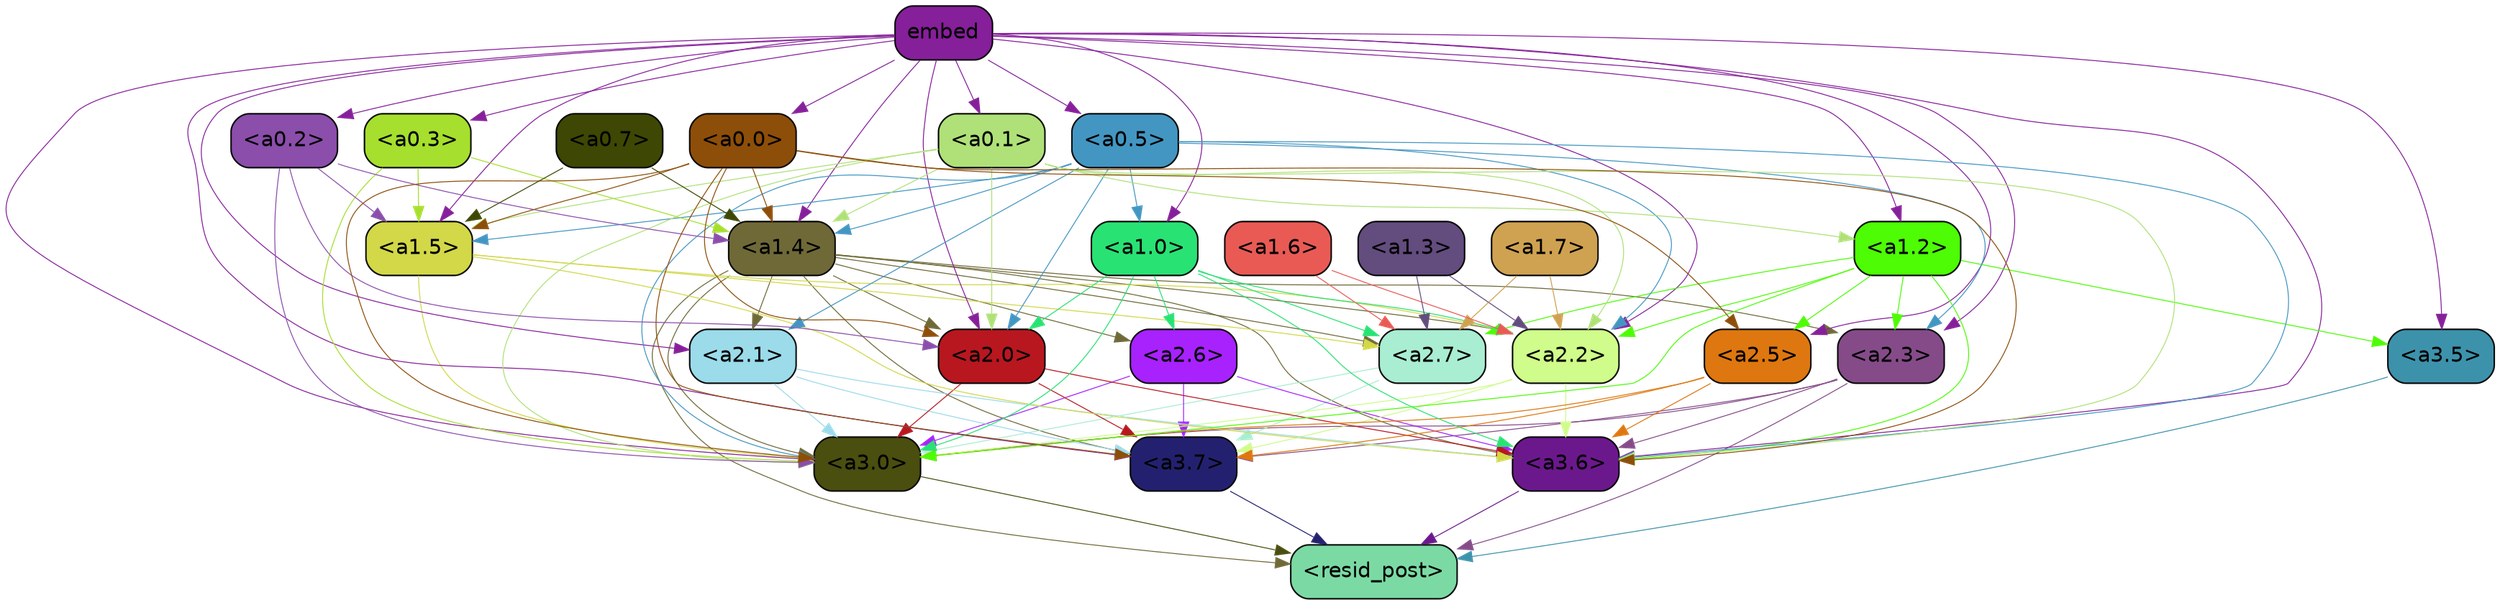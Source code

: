 strict digraph "" {
	graph [bgcolor=transparent,
		layout=dot,
		overlap=false,
		splines=true
	];
	"<a3.7>"	[color=black,
		fillcolor="#23216f",
		fontname=Helvetica,
		shape=box,
		style="filled, rounded"];
	"<resid_post>"	[color=black,
		fillcolor="#7bdaa3",
		fontname=Helvetica,
		shape=box,
		style="filled, rounded"];
	"<a3.7>" -> "<resid_post>"	[color="#23216f",
		penwidth=0.6];
	"<a3.6>"	[color=black,
		fillcolor="#6c188d",
		fontname=Helvetica,
		shape=box,
		style="filled, rounded"];
	"<a3.6>" -> "<resid_post>"	[color="#6c188d",
		penwidth=0.6];
	"<a3.5>"	[color=black,
		fillcolor="#3d92ab",
		fontname=Helvetica,
		shape=box,
		style="filled, rounded"];
	"<a3.5>" -> "<resid_post>"	[color="#3d92ab",
		penwidth=0.6];
	"<a3.0>"	[color=black,
		fillcolor="#4a4e0f",
		fontname=Helvetica,
		shape=box,
		style="filled, rounded"];
	"<a3.0>" -> "<resid_post>"	[color="#4a4e0f",
		penwidth=0.6];
	"<a2.3>"	[color=black,
		fillcolor="#854b89",
		fontname=Helvetica,
		shape=box,
		style="filled, rounded"];
	"<a2.3>" -> "<a3.7>"	[color="#854b89",
		penwidth=0.6];
	"<a2.3>" -> "<resid_post>"	[color="#854b89",
		penwidth=0.6];
	"<a2.3>" -> "<a3.6>"	[color="#854b89",
		penwidth=0.6];
	"<a2.3>" -> "<a3.0>"	[color="#854b89",
		penwidth=0.6];
	"<a1.4>"	[color=black,
		fillcolor="#6e6937",
		fontname=Helvetica,
		shape=box,
		style="filled, rounded"];
	"<a1.4>" -> "<a3.7>"	[color="#6e6937",
		penwidth=0.6];
	"<a1.4>" -> "<resid_post>"	[color="#6e6937",
		penwidth=0.6];
	"<a1.4>" -> "<a3.6>"	[color="#6e6937",
		penwidth=0.6];
	"<a1.4>" -> "<a3.0>"	[color="#6e6937",
		penwidth=0.6];
	"<a1.4>" -> "<a2.3>"	[color="#6e6937",
		penwidth=0.6];
	"<a2.7>"	[color=black,
		fillcolor="#a9edd2",
		fontname=Helvetica,
		shape=box,
		style="filled, rounded"];
	"<a1.4>" -> "<a2.7>"	[color="#6e6937",
		penwidth=0.6];
	"<a2.6>"	[color=black,
		fillcolor="#a722fd",
		fontname=Helvetica,
		shape=box,
		style="filled, rounded"];
	"<a1.4>" -> "<a2.6>"	[color="#6e6937",
		penwidth=0.6];
	"<a2.2>"	[color=black,
		fillcolor="#cffc8a",
		fontname=Helvetica,
		shape=box,
		style="filled, rounded"];
	"<a1.4>" -> "<a2.2>"	[color="#6e6937",
		penwidth=0.6];
	"<a2.1>"	[color=black,
		fillcolor="#9bdbea",
		fontname=Helvetica,
		shape=box,
		style="filled, rounded"];
	"<a1.4>" -> "<a2.1>"	[color="#6e6937",
		penwidth=0.6];
	"<a2.0>"	[color=black,
		fillcolor="#b8171f",
		fontname=Helvetica,
		shape=box,
		style="filled, rounded"];
	"<a1.4>" -> "<a2.0>"	[color="#6e6937",
		penwidth=0.6];
	"<a2.7>" -> "<a3.7>"	[color="#a9edd2",
		penwidth=0.6];
	"<a2.7>" -> "<a3.0>"	[color="#a9edd2",
		penwidth=0.6];
	"<a2.6>" -> "<a3.7>"	[color="#a722fd",
		penwidth=0.6];
	"<a2.6>" -> "<a3.6>"	[color="#a722fd",
		penwidth=0.6];
	"<a2.6>" -> "<a3.0>"	[color="#a722fd",
		penwidth=0.6];
	"<a2.5>"	[color=black,
		fillcolor="#de770f",
		fontname=Helvetica,
		shape=box,
		style="filled, rounded"];
	"<a2.5>" -> "<a3.7>"	[color="#de770f",
		penwidth=0.6];
	"<a2.5>" -> "<a3.6>"	[color="#de770f",
		penwidth=0.6];
	"<a2.5>" -> "<a3.0>"	[color="#de770f",
		penwidth=0.6];
	"<a2.2>" -> "<a3.7>"	[color="#cffc8a",
		penwidth=0.6];
	"<a2.2>" -> "<a3.6>"	[color="#cffc8a",
		penwidth=0.6];
	"<a2.2>" -> "<a3.0>"	[color="#cffc8a",
		penwidth=0.6];
	"<a2.1>" -> "<a3.7>"	[color="#9bdbea",
		penwidth=0.6];
	"<a2.1>" -> "<a3.6>"	[color="#9bdbea",
		penwidth=0.6];
	"<a2.1>" -> "<a3.0>"	[color="#9bdbea",
		penwidth=0.6];
	"<a2.0>" -> "<a3.7>"	[color="#b8171f",
		penwidth=0.6];
	"<a2.0>" -> "<a3.6>"	[color="#b8171f",
		penwidth=0.6];
	"<a2.0>" -> "<a3.0>"	[color="#b8171f",
		penwidth=0.6];
	"<a1.5>"	[color=black,
		fillcolor="#d2d847",
		fontname=Helvetica,
		shape=box,
		style="filled, rounded"];
	"<a1.5>" -> "<a3.6>"	[color="#d2d847",
		penwidth=0.6];
	"<a1.5>" -> "<a3.0>"	[color="#d2d847",
		penwidth=0.6];
	"<a1.5>" -> "<a2.7>"	[color="#d2d847",
		penwidth=0.6];
	"<a1.5>" -> "<a2.2>"	[color="#d2d847",
		penwidth=0.6];
	embed	[color=black,
		fillcolor="#861f9a",
		fontname=Helvetica,
		shape=box,
		style="filled, rounded"];
	embed -> "<a3.7>"	[color="#861f9a",
		penwidth=0.6];
	embed -> "<a3.6>"	[color="#861f9a",
		penwidth=0.6];
	embed -> "<a3.5>"	[color="#861f9a",
		penwidth=0.6];
	embed -> "<a3.0>"	[color="#861f9a",
		penwidth=0.6];
	embed -> "<a2.3>"	[color="#861f9a",
		penwidth=0.6];
	embed -> "<a1.4>"	[color="#861f9a",
		penwidth=0.6];
	embed -> "<a2.5>"	[color="#861f9a",
		penwidth=0.6];
	embed -> "<a2.2>"	[color="#861f9a",
		penwidth=0.6];
	embed -> "<a2.1>"	[color="#861f9a",
		penwidth=0.6];
	embed -> "<a2.0>"	[color="#861f9a",
		penwidth=0.6];
	embed -> "<a1.5>"	[color="#861f9a",
		penwidth=0.6];
	"<a1.2>"	[color=black,
		fillcolor="#4dfc05",
		fontname=Helvetica,
		shape=box,
		style="filled, rounded"];
	embed -> "<a1.2>"	[color="#861f9a",
		penwidth=0.6];
	"<a1.0>"	[color=black,
		fillcolor="#29e274",
		fontname=Helvetica,
		shape=box,
		style="filled, rounded"];
	embed -> "<a1.0>"	[color="#861f9a",
		penwidth=0.6];
	"<a0.5>"	[color=black,
		fillcolor="#4396c2",
		fontname=Helvetica,
		shape=box,
		style="filled, rounded"];
	embed -> "<a0.5>"	[color="#861f9a",
		penwidth=0.6];
	"<a0.1>"	[color=black,
		fillcolor="#afe178",
		fontname=Helvetica,
		shape=box,
		style="filled, rounded"];
	embed -> "<a0.1>"	[color="#861f9a",
		penwidth=0.6];
	"<a0.3>"	[color=black,
		fillcolor="#a6df2d",
		fontname=Helvetica,
		shape=box,
		style="filled, rounded"];
	embed -> "<a0.3>"	[color="#861f9a",
		penwidth=0.6];
	"<a0.2>"	[color=black,
		fillcolor="#8b4eab",
		fontname=Helvetica,
		shape=box,
		style="filled, rounded"];
	embed -> "<a0.2>"	[color="#861f9a",
		penwidth=0.6];
	"<a0.0>"	[color=black,
		fillcolor="#8d4e09",
		fontname=Helvetica,
		shape=box,
		style="filled, rounded"];
	embed -> "<a0.0>"	[color="#861f9a",
		penwidth=0.6];
	"<a1.2>" -> "<a3.6>"	[color="#4dfc05",
		penwidth=0.6];
	"<a1.2>" -> "<a3.5>"	[color="#4dfc05",
		penwidth=0.6];
	"<a1.2>" -> "<a3.0>"	[color="#4dfc05",
		penwidth=0.6];
	"<a1.2>" -> "<a2.3>"	[color="#4dfc05",
		penwidth=0.6];
	"<a1.2>" -> "<a2.7>"	[color="#4dfc05",
		penwidth=0.6];
	"<a1.2>" -> "<a2.5>"	[color="#4dfc05",
		penwidth=0.6];
	"<a1.2>" -> "<a2.2>"	[color="#4dfc05",
		penwidth=0.6];
	"<a1.0>" -> "<a3.6>"	[color="#29e274",
		penwidth=0.6];
	"<a1.0>" -> "<a3.0>"	[color="#29e274",
		penwidth=0.6];
	"<a1.0>" -> "<a2.7>"	[color="#29e274",
		penwidth=0.6];
	"<a1.0>" -> "<a2.6>"	[color="#29e274",
		penwidth=0.6];
	"<a1.0>" -> "<a2.2>"	[color="#29e274",
		penwidth=0.6];
	"<a1.0>" -> "<a2.0>"	[color="#29e274",
		penwidth=0.6];
	"<a0.5>" -> "<a3.6>"	[color="#4396c2",
		penwidth=0.6];
	"<a0.5>" -> "<a3.0>"	[color="#4396c2",
		penwidth=0.6];
	"<a0.5>" -> "<a2.3>"	[color="#4396c2",
		penwidth=0.6];
	"<a0.5>" -> "<a1.4>"	[color="#4396c2",
		penwidth=0.6];
	"<a0.5>" -> "<a2.2>"	[color="#4396c2",
		penwidth=0.6];
	"<a0.5>" -> "<a2.1>"	[color="#4396c2",
		penwidth=0.6];
	"<a0.5>" -> "<a2.0>"	[color="#4396c2",
		penwidth=0.6];
	"<a0.5>" -> "<a1.5>"	[color="#4396c2",
		penwidth=0.6];
	"<a0.5>" -> "<a1.0>"	[color="#4396c2",
		penwidth=0.6];
	"<a0.1>" -> "<a3.6>"	[color="#afe178",
		penwidth=0.6];
	"<a0.1>" -> "<a3.0>"	[color="#afe178",
		penwidth=0.6];
	"<a0.1>" -> "<a1.4>"	[color="#afe178",
		penwidth=0.6];
	"<a0.1>" -> "<a2.2>"	[color="#afe178",
		penwidth=0.6];
	"<a0.1>" -> "<a2.0>"	[color="#afe178",
		penwidth=0.6];
	"<a0.1>" -> "<a1.5>"	[color="#afe178",
		penwidth=0.6];
	"<a0.1>" -> "<a1.2>"	[color="#afe178",
		penwidth=0.6];
	"<a0.3>" -> "<a3.0>"	[color="#a6df2d",
		penwidth=0.6];
	"<a0.3>" -> "<a1.4>"	[color="#a6df2d",
		penwidth=0.6];
	"<a0.3>" -> "<a1.5>"	[color="#a6df2d",
		penwidth=0.6];
	"<a0.2>" -> "<a3.0>"	[color="#8b4eab",
		penwidth=0.6];
	"<a0.2>" -> "<a1.4>"	[color="#8b4eab",
		penwidth=0.6];
	"<a0.2>" -> "<a2.0>"	[color="#8b4eab",
		penwidth=0.6];
	"<a0.2>" -> "<a1.5>"	[color="#8b4eab",
		penwidth=0.6];
	"<a0.0>" -> "<a3.7>"	[color="#8d4e09",
		penwidth=0.6];
	"<a0.0>" -> "<a3.6>"	[color="#8d4e09",
		penwidth=0.6];
	"<a0.0>" -> "<a3.0>"	[color="#8d4e09",
		penwidth=0.6];
	"<a0.0>" -> "<a1.4>"	[color="#8d4e09",
		penwidth=0.6];
	"<a0.0>" -> "<a2.5>"	[color="#8d4e09",
		penwidth=0.6];
	"<a0.0>" -> "<a2.0>"	[color="#8d4e09",
		penwidth=0.6];
	"<a0.0>" -> "<a1.5>"	[color="#8d4e09",
		penwidth=0.6];
	"<a1.7>"	[color=black,
		fillcolor="#cfa251",
		fontname=Helvetica,
		shape=box,
		style="filled, rounded"];
	"<a1.7>" -> "<a2.7>"	[color="#cfa251",
		penwidth=0.6];
	"<a1.7>" -> "<a2.2>"	[color="#cfa251",
		penwidth=0.6];
	"<a1.6>"	[color=black,
		fillcolor="#e95a55",
		fontname=Helvetica,
		shape=box,
		style="filled, rounded"];
	"<a1.6>" -> "<a2.7>"	[color="#e95a55",
		penwidth=0.6];
	"<a1.6>" -> "<a2.2>"	[color="#e95a55",
		penwidth=0.6];
	"<a1.3>"	[color=black,
		fillcolor="#634c7e",
		fontname=Helvetica,
		shape=box,
		style="filled, rounded"];
	"<a1.3>" -> "<a2.7>"	[color="#634c7e",
		penwidth=0.6];
	"<a1.3>" -> "<a2.2>"	[color="#634c7e",
		penwidth=0.6];
	"<a0.7>"	[color=black,
		fillcolor="#3e4703",
		fontname=Helvetica,
		shape=box,
		style="filled, rounded"];
	"<a0.7>" -> "<a1.4>"	[color="#3e4703",
		penwidth=0.6];
	"<a0.7>" -> "<a1.5>"	[color="#3e4703",
		penwidth=0.6];
}
